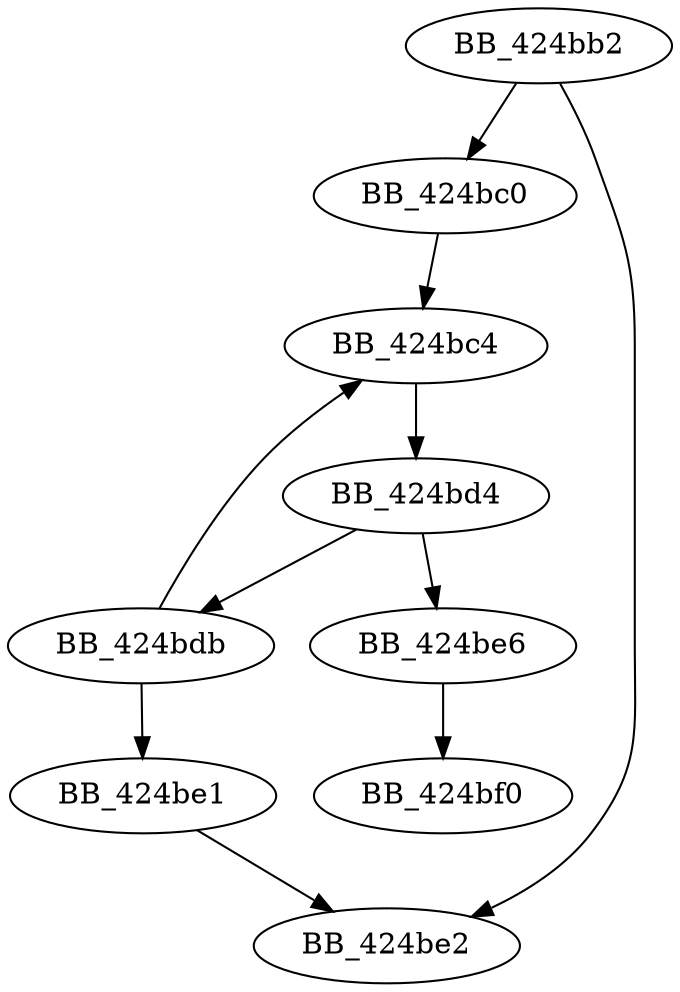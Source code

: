 DiGraph __wcscats{
BB_424bb2->BB_424bc0
BB_424bb2->BB_424be2
BB_424bc0->BB_424bc4
BB_424bc4->BB_424bd4
BB_424bd4->BB_424bdb
BB_424bd4->BB_424be6
BB_424bdb->BB_424bc4
BB_424bdb->BB_424be1
BB_424be1->BB_424be2
BB_424be6->BB_424bf0
}
